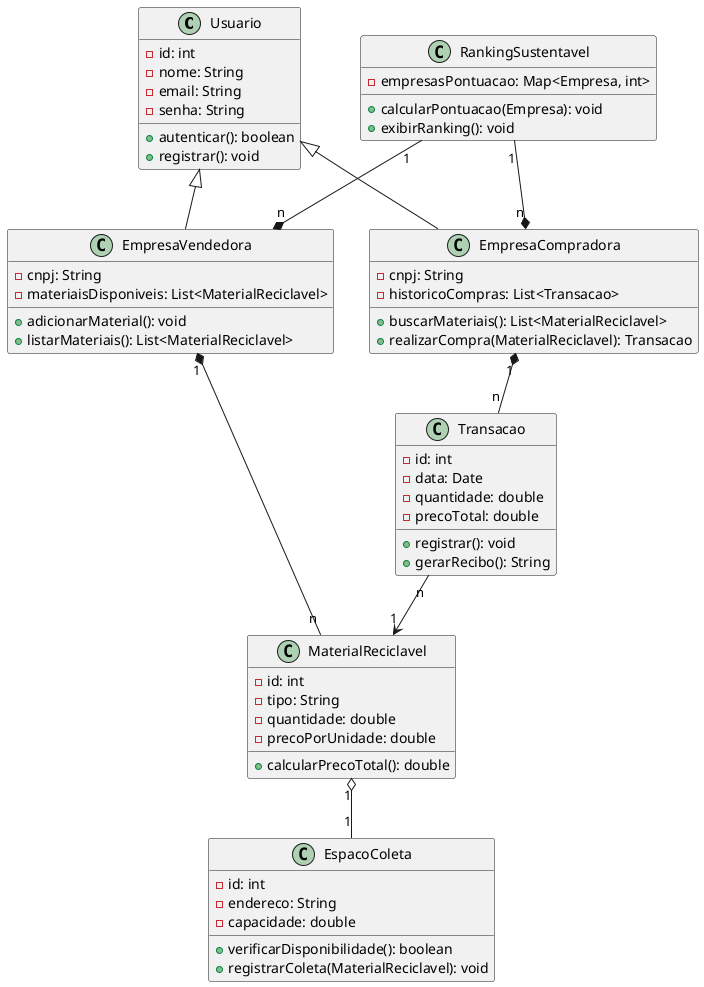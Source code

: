 @startuml
' Definição de classes com atributos e métodos

class Usuario {
    - id: int
    - nome: String
    - email: String
    - senha: String
    + autenticar(): boolean
    + registrar(): void
}

class EmpresaVendedora {
    - cnpj: String
    - materiaisDisponiveis: List<MaterialReciclavel>
    + adicionarMaterial(): void
    + listarMateriais(): List<MaterialReciclavel>
}

class EmpresaCompradora {
    - cnpj: String
    - historicoCompras: List<Transacao>
    + buscarMateriais(): List<MaterialReciclavel>
    + realizarCompra(MaterialReciclavel): Transacao
}

class MaterialReciclavel {
    - id: int
    - tipo: String
    - quantidade: double
    - precoPorUnidade: double
    + calcularPrecoTotal(): double
}

class Transacao {
    - id: int
    - data: Date
    - quantidade: double
    - precoTotal: double
    + registrar(): void
    + gerarRecibo(): String
}

class RankingSustentavel {
    - empresasPontuacao: Map<Empresa, int>
    + calcularPontuacao(Empresa): void
    + exibirRanking(): void
}

class EspacoColeta {
    - id: int
    - endereco: String
    - capacidade: double
    + verificarDisponibilidade(): boolean
    + registrarColeta(MaterialReciclavel): void
}

' Relacionamentos entre classes

Usuario <|-- EmpresaVendedora
Usuario <|-- EmpresaCompradora
EmpresaVendedora "1" *-- "n" MaterialReciclavel
EmpresaCompradora "1" *-- "n" Transacao
MaterialReciclavel "1" o-- "1" EspacoColeta
RankingSustentavel "1" --* "n" EmpresaVendedora
RankingSustentavel "1" --* "n" EmpresaCompradora
Transacao "n" --> "1" MaterialReciclavel

@enduml
